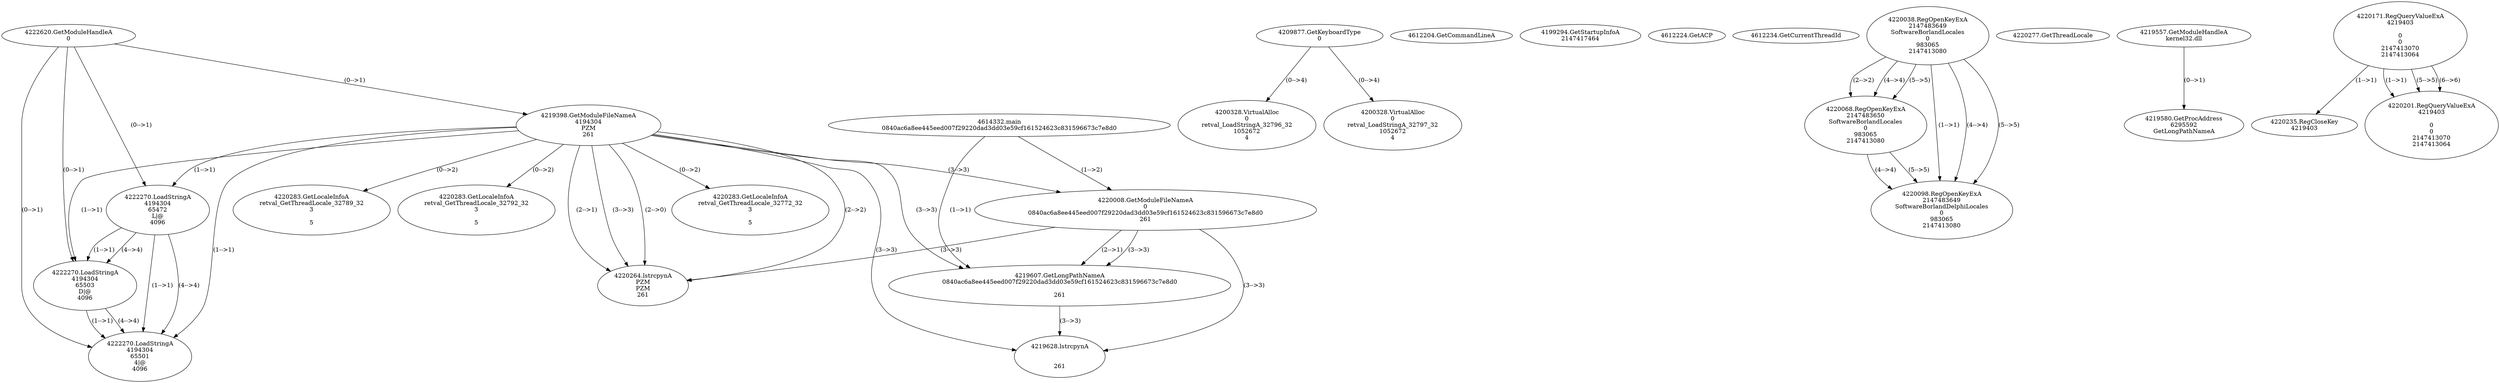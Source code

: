 // Global SCDG with merge call
digraph {
	0 [label="4614332.main
0840ac6a8ee445eed007f29220dad3dd03e59cf161524623c831596673c7e8d0"]
	1 [label="4222620.GetModuleHandleA
0"]
	2 [label="4209877.GetKeyboardType
0"]
	3 [label="4612204.GetCommandLineA
"]
	4 [label="4199294.GetStartupInfoA
2147417464"]
	5 [label="4612224.GetACP
"]
	6 [label="4612234.GetCurrentThreadId
"]
	7 [label="4219398.GetModuleFileNameA
4194304
PZM
261"]
	1 -> 7 [label="(0-->1)"]
	8 [label="4220008.GetModuleFileNameA
0
0840ac6a8ee445eed007f29220dad3dd03e59cf161524623c831596673c7e8d0
261"]
	0 -> 8 [label="(1-->2)"]
	7 -> 8 [label="(3-->3)"]
	9 [label="4220038.RegOpenKeyExA
2147483649
Software\Borland\Locales
0
983065
2147413080"]
	10 [label="4220068.RegOpenKeyExA
2147483650
Software\Borland\Locales
0
983065
2147413080"]
	9 -> 10 [label="(2-->2)"]
	9 -> 10 [label="(4-->4)"]
	9 -> 10 [label="(5-->5)"]
	11 [label="4220098.RegOpenKeyExA
2147483649
Software\Borland\Delphi\Locales
0
983065
2147413080"]
	9 -> 11 [label="(1-->1)"]
	9 -> 11 [label="(4-->4)"]
	10 -> 11 [label="(4-->4)"]
	9 -> 11 [label="(5-->5)"]
	10 -> 11 [label="(5-->5)"]
	12 [label="4220264.lstrcpynA
PZM
PZM
261"]
	7 -> 12 [label="(2-->1)"]
	7 -> 12 [label="(2-->2)"]
	7 -> 12 [label="(3-->3)"]
	8 -> 12 [label="(3-->3)"]
	7 -> 12 [label="(2-->0)"]
	13 [label="4220277.GetThreadLocale
"]
	14 [label="4220283.GetLocaleInfoA
retval_GetThreadLocale_32772_32
3

5"]
	7 -> 14 [label="(0-->2)"]
	15 [label="4222270.LoadStringA
4194304
65472
L|@
4096"]
	1 -> 15 [label="(0-->1)"]
	7 -> 15 [label="(1-->1)"]
	16 [label="4219557.GetModuleHandleA
kernel32.dll"]
	17 [label="4219580.GetProcAddress
6295592
GetLongPathNameA"]
	16 -> 17 [label="(0-->1)"]
	18 [label="4219607.GetLongPathNameA
0840ac6a8ee445eed007f29220dad3dd03e59cf161524623c831596673c7e8d0

261"]
	0 -> 18 [label="(1-->1)"]
	8 -> 18 [label="(2-->1)"]
	7 -> 18 [label="(3-->3)"]
	8 -> 18 [label="(3-->3)"]
	19 [label="4219628.lstrcpynA


261"]
	7 -> 19 [label="(3-->3)"]
	8 -> 19 [label="(3-->3)"]
	18 -> 19 [label="(3-->3)"]
	20 [label="4220171.RegQueryValueExA
4219403

0
0
2147413070
2147413064"]
	21 [label="4220235.RegCloseKey
4219403"]
	20 -> 21 [label="(1-->1)"]
	22 [label="4220283.GetLocaleInfoA
retval_GetThreadLocale_32789_32
3

5"]
	7 -> 22 [label="(0-->2)"]
	23 [label="4200328.VirtualAlloc
0
retval_LoadStringA_32796_32
1052672
4"]
	2 -> 23 [label="(0-->4)"]
	24 [label="4220201.RegQueryValueExA
4219403

0
0
2147413070
2147413064"]
	20 -> 24 [label="(1-->1)"]
	20 -> 24 [label="(5-->5)"]
	20 -> 24 [label="(6-->6)"]
	25 [label="4220283.GetLocaleInfoA
retval_GetThreadLocale_32792_32
3

5"]
	7 -> 25 [label="(0-->2)"]
	26 [label="4200328.VirtualAlloc
0
retval_LoadStringA_32797_32
1052672
4"]
	2 -> 26 [label="(0-->4)"]
	27 [label="4222270.LoadStringA
4194304
65503
D|@
4096"]
	1 -> 27 [label="(0-->1)"]
	7 -> 27 [label="(1-->1)"]
	15 -> 27 [label="(1-->1)"]
	15 -> 27 [label="(4-->4)"]
	28 [label="4222270.LoadStringA
4194304
65501
4|@
4096"]
	1 -> 28 [label="(0-->1)"]
	7 -> 28 [label="(1-->1)"]
	15 -> 28 [label="(1-->1)"]
	27 -> 28 [label="(1-->1)"]
	15 -> 28 [label="(4-->4)"]
	27 -> 28 [label="(4-->4)"]
}
